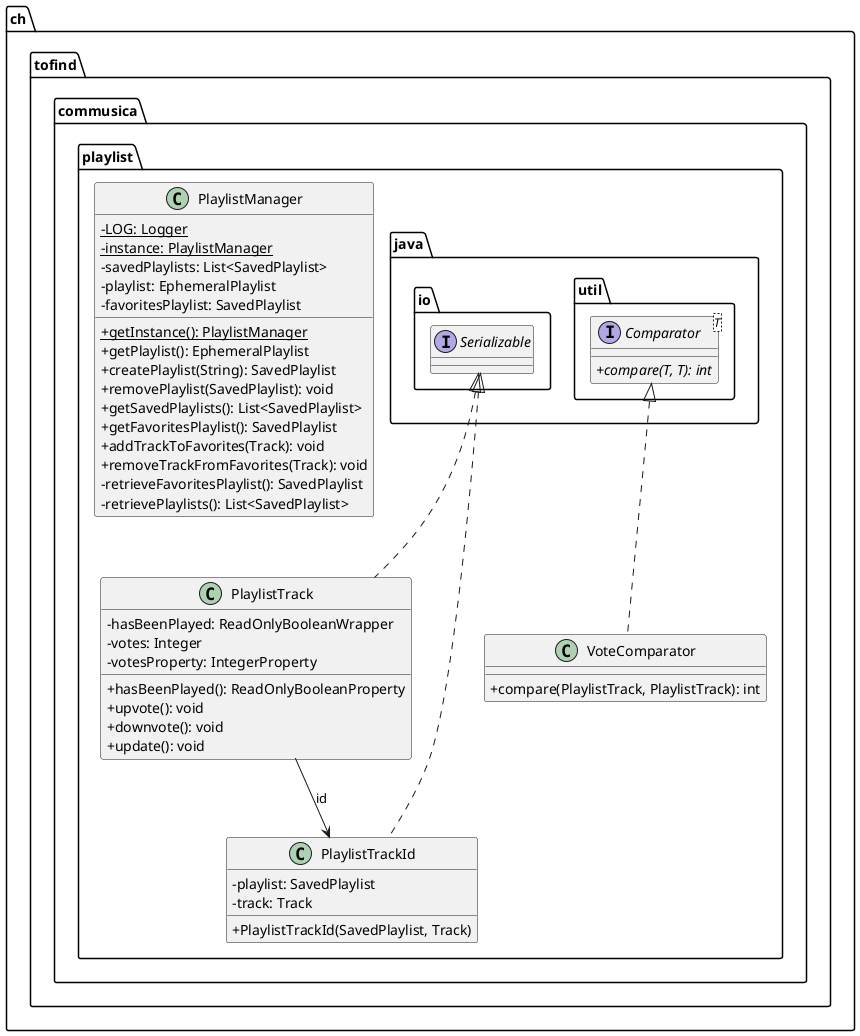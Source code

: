 @startuml

    skinparam classAttributeIconSize 0

    namespace ch.tofind.commusica.playlist {

        class PlaylistTrack {
            -hasBeenPlayed: ReadOnlyBooleanWrapper
            -votes: Integer
            -votesProperty: IntegerProperty
            +hasBeenPlayed(): ReadOnlyBooleanProperty
            +upvote(): void
            +downvote(): void
            +update(): void
        }

        class PlaylistManager {
            {static} -LOG: Logger
            {static} -instance: PlaylistManager
            -savedPlaylists: List<SavedPlaylist>
            -playlist: EphemeralPlaylist
            -favoritesPlaylist: SavedPlaylist
            {static} +getInstance(): PlaylistManager
            +getPlaylist(): EphemeralPlaylist
            +createPlaylist(String): SavedPlaylist
            +removePlaylist(SavedPlaylist): void
            +getSavedPlaylists(): List<SavedPlaylist>
            +getFavoritesPlaylist(): SavedPlaylist
            +addTrackToFavorites(Track): void
            +removeTrackFromFavorites(Track): void
            -retrieveFavoritesPlaylist(): SavedPlaylist
            -retrievePlaylists(): List<SavedPlaylist>
        }

        class VoteComparator {
            +compare(PlaylistTrack, PlaylistTrack): int
        }

        class PlaylistTrackId {
            -playlist: SavedPlaylist
            -track: Track
            +PlaylistTrackId(SavedPlaylist, Track)
        }

        interface java.io.Serializable
        java.io.Serializable <|.. PlaylistTrack

        interface java.util.Comparator<T> {
            {abstract} +compare(T, T): int
        }
        java.util.Comparator <|.. VoteComparator

        java.io.Serializable <|.. PlaylistTrackId

        PlaylistTrack --> PlaylistTrackId: id

    }

@enduml
